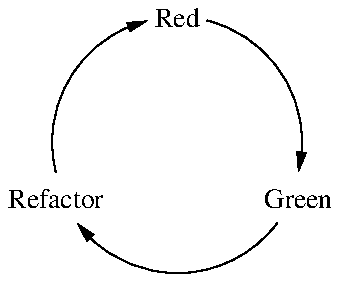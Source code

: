 .PS
RD: circle rad 0.15 invis "Red"
GR: circle invis same "Green" at RD.se + (0.5, -0.8)
RF: circle invis same "Refactor" at RD.sw - (0.5, 0.8)
arc cw rad 0.625 from RD.e to GR.n -> chop
arc cw rad 0.625 from RF.n to RD.w -> chop
arc cw rad 0.625 from GR.sw to RF.se -> chop
.PE

